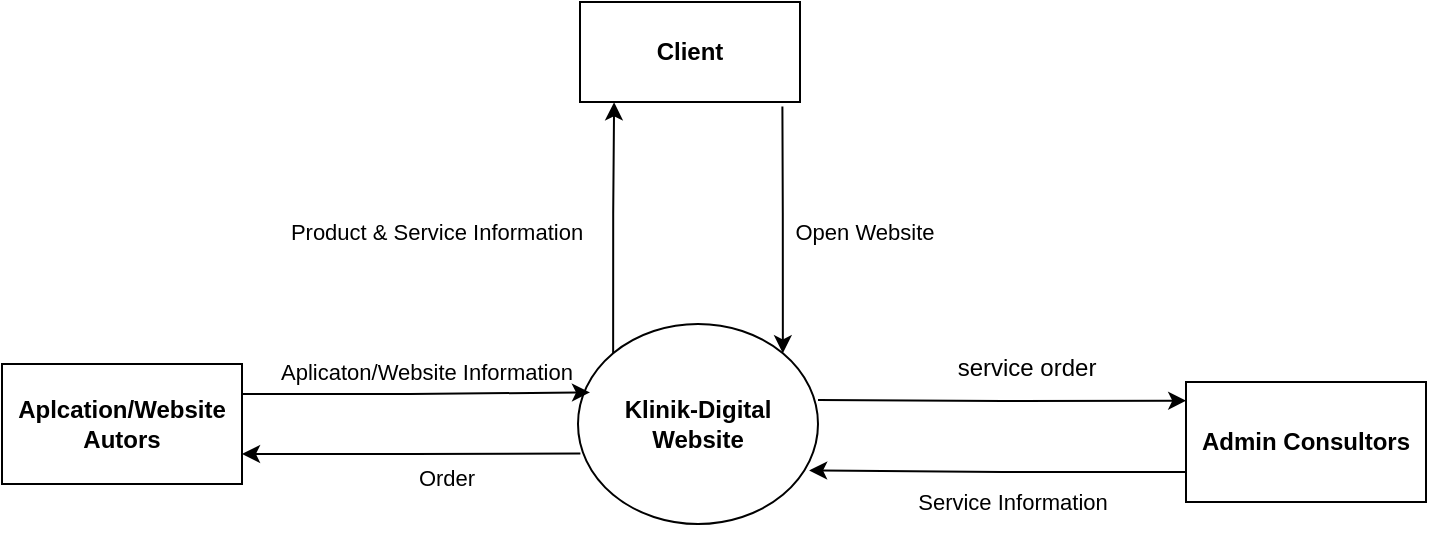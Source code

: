 <mxfile version="21.8.2" type="github">
  <diagram name="Page-1" id="u5fBqUWCr7cs_RjpRxZN">
    <mxGraphModel dx="1100" dy="645" grid="1" gridSize="10" guides="1" tooltips="1" connect="1" arrows="1" fold="1" page="1" pageScale="1" pageWidth="850" pageHeight="1100" math="0" shadow="0">
      <root>
        <mxCell id="0" />
        <mxCell id="1" parent="0" />
        <mxCell id="NAqL0TbJv9TFnJoKUqRR-4" value="&lt;b&gt;Client&lt;/b&gt;" style="html=1;whiteSpace=wrap;" vertex="1" parent="1">
          <mxGeometry x="297" y="50" width="110" height="50" as="geometry" />
        </mxCell>
        <mxCell id="NAqL0TbJv9TFnJoKUqRR-6" value="&lt;b&gt;Klinik-Digital Website&lt;/b&gt;" style="ellipse;whiteSpace=wrap;html=1;" vertex="1" parent="1">
          <mxGeometry x="296" y="211" width="120" height="100" as="geometry" />
        </mxCell>
        <mxCell id="NAqL0TbJv9TFnJoKUqRR-7" value="&lt;font style=&quot;font-size: 11px;&quot;&gt;Open Website&lt;/font&gt;" style="text;html=1;align=center;verticalAlign=middle;resizable=0;points=[];autosize=1;strokeColor=none;fillColor=none;" vertex="1" parent="1">
          <mxGeometry x="394" y="150" width="90" height="30" as="geometry" />
        </mxCell>
        <mxCell id="NAqL0TbJv9TFnJoKUqRR-8" value="&lt;font style=&quot;font-size: 11px;&quot;&gt;Product &amp;amp; Service Information&lt;/font&gt;" style="text;html=1;align=center;verticalAlign=middle;resizable=0;points=[];autosize=1;strokeColor=none;fillColor=none;" vertex="1" parent="1">
          <mxGeometry x="140" y="150" width="170" height="30" as="geometry" />
        </mxCell>
        <mxCell id="NAqL0TbJv9TFnJoKUqRR-11" style="edgeStyle=orthogonalEdgeStyle;rounded=0;orthogonalLoop=1;jettySize=auto;html=1;exitX=0;exitY=0;exitDx=0;exitDy=0;entryX=0.155;entryY=1.003;entryDx=0;entryDy=0;entryPerimeter=0;" edge="1" parent="1" source="NAqL0TbJv9TFnJoKUqRR-6" target="NAqL0TbJv9TFnJoKUqRR-4">
          <mxGeometry relative="1" as="geometry" />
        </mxCell>
        <mxCell id="NAqL0TbJv9TFnJoKUqRR-12" style="edgeStyle=orthogonalEdgeStyle;rounded=0;orthogonalLoop=1;jettySize=auto;html=1;exitX=1;exitY=0;exitDx=0;exitDy=0;entryX=0.92;entryY=1.045;entryDx=0;entryDy=0;entryPerimeter=0;startArrow=classic;startFill=1;endArrow=none;endFill=0;" edge="1" parent="1" source="NAqL0TbJv9TFnJoKUqRR-6" target="NAqL0TbJv9TFnJoKUqRR-4">
          <mxGeometry relative="1" as="geometry" />
        </mxCell>
        <mxCell id="NAqL0TbJv9TFnJoKUqRR-13" value="&lt;b&gt;Admin Consultors&lt;/b&gt;" style="rounded=0;whiteSpace=wrap;html=1;" vertex="1" parent="1">
          <mxGeometry x="600" y="240" width="120" height="60" as="geometry" />
        </mxCell>
        <mxCell id="NAqL0TbJv9TFnJoKUqRR-14" style="edgeStyle=orthogonalEdgeStyle;rounded=0;orthogonalLoop=1;jettySize=auto;html=1;exitX=1;exitY=0.5;exitDx=0;exitDy=0;entryX=0.001;entryY=0.356;entryDx=0;entryDy=0;entryPerimeter=0;" edge="1" parent="1">
          <mxGeometry relative="1" as="geometry">
            <mxPoint x="416" y="249" as="sourcePoint" />
            <mxPoint x="600.12" y="249.36" as="targetPoint" />
          </mxGeometry>
        </mxCell>
        <mxCell id="NAqL0TbJv9TFnJoKUqRR-15" value="service order" style="text;html=1;align=center;verticalAlign=middle;resizable=0;points=[];autosize=1;strokeColor=none;fillColor=none;" vertex="1" parent="1">
          <mxGeometry x="475" y="218" width="90" height="30" as="geometry" />
        </mxCell>
        <mxCell id="NAqL0TbJv9TFnJoKUqRR-16" style="edgeStyle=orthogonalEdgeStyle;rounded=0;orthogonalLoop=1;jettySize=auto;html=1;exitX=0;exitY=0.75;exitDx=0;exitDy=0;entryX=0.963;entryY=0.732;entryDx=0;entryDy=0;entryPerimeter=0;" edge="1" parent="1" source="NAqL0TbJv9TFnJoKUqRR-13" target="NAqL0TbJv9TFnJoKUqRR-6">
          <mxGeometry relative="1" as="geometry" />
        </mxCell>
        <mxCell id="NAqL0TbJv9TFnJoKUqRR-17" value="&lt;font style=&quot;font-size: 11px;&quot;&gt;Service Information&lt;br&gt;&lt;/font&gt;" style="text;html=1;align=center;verticalAlign=middle;resizable=0;points=[];autosize=1;strokeColor=none;fillColor=none;" vertex="1" parent="1">
          <mxGeometry x="453" y="285" width="120" height="30" as="geometry" />
        </mxCell>
        <mxCell id="NAqL0TbJv9TFnJoKUqRR-18" value="&lt;b&gt;Aplcation/Website&lt;br&gt;Autors&lt;/b&gt;" style="rounded=0;whiteSpace=wrap;html=1;" vertex="1" parent="1">
          <mxGeometry x="8" y="231" width="120" height="60" as="geometry" />
        </mxCell>
        <mxCell id="NAqL0TbJv9TFnJoKUqRR-19" style="edgeStyle=orthogonalEdgeStyle;rounded=0;orthogonalLoop=1;jettySize=auto;html=1;exitX=1;exitY=0.25;exitDx=0;exitDy=0;entryX=0.05;entryY=0.342;entryDx=0;entryDy=0;entryPerimeter=0;" edge="1" parent="1" source="NAqL0TbJv9TFnJoKUqRR-18" target="NAqL0TbJv9TFnJoKUqRR-6">
          <mxGeometry relative="1" as="geometry" />
        </mxCell>
        <mxCell id="NAqL0TbJv9TFnJoKUqRR-21" style="edgeStyle=orthogonalEdgeStyle;rounded=0;orthogonalLoop=1;jettySize=auto;html=1;exitX=1;exitY=0.75;exitDx=0;exitDy=0;entryX=0.01;entryY=0.647;entryDx=0;entryDy=0;entryPerimeter=0;startArrow=classic;startFill=1;endArrow=none;endFill=0;" edge="1" parent="1" source="NAqL0TbJv9TFnJoKUqRR-18" target="NAqL0TbJv9TFnJoKUqRR-6">
          <mxGeometry relative="1" as="geometry" />
        </mxCell>
        <mxCell id="NAqL0TbJv9TFnJoKUqRR-22" value="&lt;font style=&quot;font-size: 11px;&quot;&gt;Order&lt;/font&gt;" style="text;html=1;align=center;verticalAlign=middle;resizable=0;points=[];autosize=1;strokeColor=none;fillColor=none;" vertex="1" parent="1">
          <mxGeometry x="205" y="273" width="50" height="30" as="geometry" />
        </mxCell>
        <mxCell id="NAqL0TbJv9TFnJoKUqRR-23" value="&lt;font style=&quot;font-size: 11px;&quot;&gt;Aplicaton/Website Information&lt;/font&gt;" style="text;html=1;align=center;verticalAlign=middle;resizable=0;points=[];autosize=1;strokeColor=none;fillColor=none;" vertex="1" parent="1">
          <mxGeometry x="135" y="220" width="170" height="30" as="geometry" />
        </mxCell>
      </root>
    </mxGraphModel>
  </diagram>
</mxfile>
